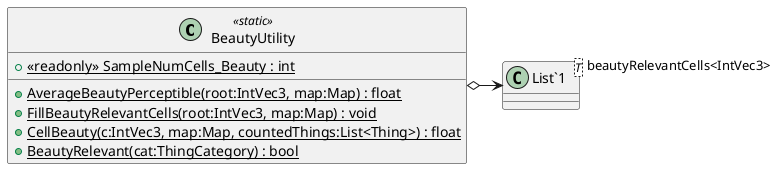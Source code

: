 @startuml
class BeautyUtility <<static>> {
    + {static} <<readonly>> SampleNumCells_Beauty : int
    + {static} AverageBeautyPerceptible(root:IntVec3, map:Map) : float
    + {static} FillBeautyRelevantCells(root:IntVec3, map:Map) : void
    + {static} CellBeauty(c:IntVec3, map:Map, countedThings:List<Thing>) : float
    + {static} BeautyRelevant(cat:ThingCategory) : bool
}
class "List`1"<T> {
}
BeautyUtility o-> "beautyRelevantCells<IntVec3>" "List`1"
@enduml
